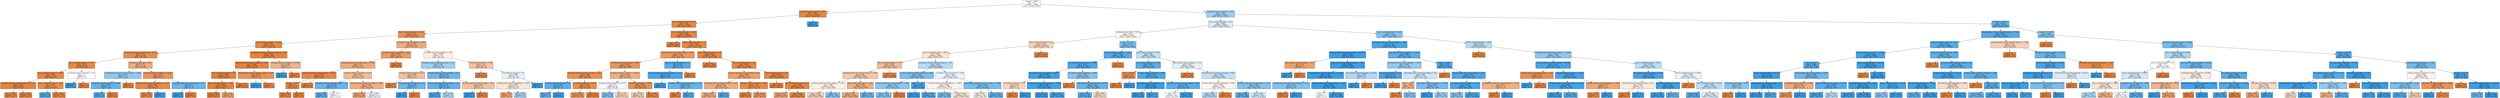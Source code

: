 digraph Tree {
node [shape=box, style="filled", color="black"] ;
0 [label="weight <= 0.998\ngini = 0.5\nsamples = 74806\nvalue = [37403, 37403]", fillcolor="#e5813900"] ;
1 [label="resource_clicks_by_interval <= 74.0\ngini = 0.091\nsamples = 19544\nvalue = [18612, 932]", fillcolor="#e58139f2"] ;
0 -> 1 [labeldistance=2.5, labelangle=45, headlabel="True"] ;
2 [label="due_vs_submission_date <= 0.0\ngini = 0.09\nsamples = 19536\nvalue = [18612, 924]", fillcolor="#e58139f2"] ;
1 -> 2 ;
3 [label="due_vs_submission_date <= -0.003\ngini = 0.187\nsamples = 1483\nvalue = [1328, 155]", fillcolor="#e58139e1"] ;
2 -> 3 ;
4 [label="due_vs_submission_date <= -2.999\ngini = 0.087\nsamples = 1057\nvalue = [1009, 48]", fillcolor="#e58139f3"] ;
3 -> 4 ;
5 [label="forumng_clicks_by_interval_change <= 2.979\ngini = 0.152\nsamples = 482\nvalue = [442, 40]", fillcolor="#e58139e8"] ;
4 -> 5 ;
6 [label="due_vs_submission_date <= -3.011\ngini = 0.108\nsamples = 418\nvalue = [394, 24]", fillcolor="#e58139ef"] ;
5 -> 6 ;
7 [label="due_vs_submission_date <= -5.015\ngini = 0.097\nsamples = 412\nvalue = [391, 21]", fillcolor="#e58139f1"] ;
6 -> 7 ;
8 [label="oucontent_clicks_by_interval_change <= 12.287\ngini = 0.059\nsamples = 261\nvalue = [253, 8]", fillcolor="#e58139f7"] ;
7 -> 8 ;
9 [label="gini = 0.098\nsamples = 136\nvalue = [129, 7]", fillcolor="#e58139f1"] ;
8 -> 9 ;
10 [label="gini = 0.016\nsamples = 125\nvalue = [124, 1]", fillcolor="#e58139fd"] ;
8 -> 10 ;
11 [label="due_vs_submission_date <= -4.99\ngini = 0.157\nsamples = 151\nvalue = [138, 13]", fillcolor="#e58139e7"] ;
7 -> 11 ;
12 [label="gini = 0.18\nsamples = 10\nvalue = [1, 9]", fillcolor="#399de5e3"] ;
11 -> 12 ;
13 [label="gini = 0.055\nsamples = 141\nvalue = [137, 4]", fillcolor="#e58139f8"] ;
11 -> 13 ;
14 [label="oucontent_clicks_by_interval <= 13.0\ngini = 0.5\nsamples = 6\nvalue = [3, 3]", fillcolor="#e5813900"] ;
6 -> 14 ;
15 [label="gini = 0.0\nsamples = 3\nvalue = [0, 3]", fillcolor="#399de5ff"] ;
14 -> 15 ;
16 [label="gini = 0.0\nsamples = 3\nvalue = [3, 0]", fillcolor="#e58139ff"] ;
14 -> 16 ;
17 [label="url_clicks_by_interval <= 0.087\ngini = 0.375\nsamples = 64\nvalue = [48, 16]", fillcolor="#e58139aa"] ;
5 -> 17 ;
18 [label="oucollaborate_clicks_by_interval_change <= 0.088\ngini = 0.426\nsamples = 13\nvalue = [4, 9]", fillcolor="#399de58e"] ;
17 -> 18 ;
19 [label="oucontent_clicks_by_interval <= 58.184\ngini = 0.298\nsamples = 11\nvalue = [2, 9]", fillcolor="#399de5c6"] ;
18 -> 19 ;
20 [label="gini = 0.18\nsamples = 10\nvalue = [1, 9]", fillcolor="#399de5e3"] ;
19 -> 20 ;
21 [label="gini = 0.0\nsamples = 1\nvalue = [1, 0]", fillcolor="#e58139ff"] ;
19 -> 21 ;
22 [label="gini = 0.0\nsamples = 2\nvalue = [2, 0]", fillcolor="#e58139ff"] ;
18 -> 22 ;
23 [label="oucontent_clicks_by_interval <= 52.963\ngini = 0.237\nsamples = 51\nvalue = [44, 7]", fillcolor="#e58139d6"] ;
17 -> 23 ;
24 [label="subpage_clicks_by_interval_change <= 13.225\ngini = 0.122\nsamples = 46\nvalue = [43, 3]", fillcolor="#e58139ed"] ;
23 -> 24 ;
25 [label="gini = 0.085\nsamples = 45\nvalue = [43, 2]", fillcolor="#e58139f3"] ;
24 -> 25 ;
26 [label="gini = 0.0\nsamples = 1\nvalue = [0, 1]", fillcolor="#399de5ff"] ;
24 -> 26 ;
27 [label="homepage_clicks_by_interval_change <= 73.5\ngini = 0.32\nsamples = 5\nvalue = [1, 4]", fillcolor="#399de5bf"] ;
23 -> 27 ;
28 [label="gini = 0.0\nsamples = 4\nvalue = [0, 4]", fillcolor="#399de5ff"] ;
27 -> 28 ;
29 [label="gini = 0.0\nsamples = 1\nvalue = [1, 0]", fillcolor="#e58139ff"] ;
27 -> 29 ;
30 [label="oucollaborate_clicks_by_interval_change <= 2.981\ngini = 0.027\nsamples = 575\nvalue = [567, 8]", fillcolor="#e58139fb"] ;
4 -> 30 ;
31 [label="glossary_clicks_by_interval_change <= 1.998\ngini = 0.021\nsamples = 568\nvalue = [562, 6]", fillcolor="#e58139fc"] ;
30 -> 31 ;
32 [label="due_vs_submission_date <= -1.0\ngini = 0.018\nsamples = 560\nvalue = [555, 5]", fillcolor="#e58139fd"] ;
31 -> 32 ;
33 [label="due_vs_submission_date <= -1.006\ngini = 0.041\nsamples = 239\nvalue = [234, 5]", fillcolor="#e58139fa"] ;
32 -> 33 ;
34 [label="gini = 0.009\nsamples = 219\nvalue = [218, 1]", fillcolor="#e58139fe"] ;
33 -> 34 ;
35 [label="gini = 0.32\nsamples = 20\nvalue = [16, 4]", fillcolor="#e58139bf"] ;
33 -> 35 ;
36 [label="gini = 0.0\nsamples = 321\nvalue = [321, 0]", fillcolor="#e58139ff"] ;
32 -> 36 ;
37 [label="oucollaborate_clicks_by_interval_change <= 0.53\ngini = 0.219\nsamples = 8\nvalue = [7, 1]", fillcolor="#e58139db"] ;
31 -> 37 ;
38 [label="gini = 0.0\nsamples = 1\nvalue = [0, 1]", fillcolor="#399de5ff"] ;
37 -> 38 ;
39 [label="gini = 0.0\nsamples = 7\nvalue = [7, 0]", fillcolor="#e58139ff"] ;
37 -> 39 ;
40 [label="homepage_clicks_by_interval <= 48.969\ngini = 0.408\nsamples = 7\nvalue = [5, 2]", fillcolor="#e5813999"] ;
30 -> 40 ;
41 [label="gini = 0.0\nsamples = 2\nvalue = [0, 2]", fillcolor="#399de5ff"] ;
40 -> 41 ;
42 [label="gini = 0.0\nsamples = 5\nvalue = [5, 0]", fillcolor="#e58139ff"] ;
40 -> 42 ;
43 [label="url_clicks_by_interval_change <= 0.998\ngini = 0.376\nsamples = 426\nvalue = [319, 107]", fillcolor="#e58139a9"] ;
3 -> 43 ;
44 [label="url_clicks_by_interval_change <= 0.004\ngini = 0.283\nsamples = 311\nvalue = [258, 53]", fillcolor="#e58139cb"] ;
43 -> 44 ;
45 [label="homepage_clicks_by_interval_change <= 0.983\ngini = 0.37\nsamples = 216\nvalue = [163, 53]", fillcolor="#e58139ac"] ;
44 -> 45 ;
46 [label="oucontent_clicks_by_interval_change <= 0.019\ngini = 0.073\nsamples = 53\nvalue = [51, 2]", fillcolor="#e58139f5"] ;
45 -> 46 ;
47 [label="weight <= 0.101\ngini = 0.1\nsamples = 38\nvalue = [36, 2]", fillcolor="#e58139f1"] ;
46 -> 47 ;
48 [label="gini = 0.108\nsamples = 35\nvalue = [33, 2]", fillcolor="#e58139f0"] ;
47 -> 48 ;
49 [label="gini = 0.0\nsamples = 3\nvalue = [3, 0]", fillcolor="#e58139ff"] ;
47 -> 49 ;
50 [label="gini = 0.0\nsamples = 15\nvalue = [15, 0]", fillcolor="#e58139ff"] ;
46 -> 50 ;
51 [label="resource_clicks_by_interval <= 1.135\ngini = 0.43\nsamples = 163\nvalue = [112, 51]", fillcolor="#e581398b"] ;
45 -> 51 ;
52 [label="homepage_clicks_by_interval_change <= 7.5\ngini = 0.305\nsamples = 16\nvalue = [3, 13]", fillcolor="#399de5c4"] ;
51 -> 52 ;
53 [label="gini = 0.245\nsamples = 14\nvalue = [2, 12]", fillcolor="#399de5d4"] ;
52 -> 53 ;
54 [label="gini = 0.5\nsamples = 2\nvalue = [1, 1]", fillcolor="#e5813900"] ;
52 -> 54 ;
55 [label="resource_clicks_by_interval_change <= 8.955\ngini = 0.383\nsamples = 147\nvalue = [109, 38]", fillcolor="#e58139a6"] ;
51 -> 55 ;
56 [label="gini = 0.337\nsamples = 126\nvalue = [99, 27]", fillcolor="#e58139b9"] ;
55 -> 56 ;
57 [label="gini = 0.499\nsamples = 21\nvalue = [10, 11]", fillcolor="#399de517"] ;
55 -> 57 ;
58 [label="gini = 0.0\nsamples = 95\nvalue = [95, 0]", fillcolor="#e58139ff"] ;
44 -> 58 ;
59 [label="url_clicks_by_interval_change <= 1.02\ngini = 0.498\nsamples = 115\nvalue = [61, 54]", fillcolor="#e581391d"] ;
43 -> 59 ;
60 [label="homepage_clicks_by_interval_change <= 10.5\ngini = 0.444\nsamples = 45\nvalue = [15, 30]", fillcolor="#399de57f"] ;
59 -> 60 ;
61 [label="subpage_clicks_by_interval <= 4.5\ngini = 0.444\nsamples = 12\nvalue = [8, 4]", fillcolor="#e581397f"] ;
60 -> 61 ;
62 [label="gini = 0.0\nsamples = 7\nvalue = [7, 0]", fillcolor="#e58139ff"] ;
61 -> 62 ;
63 [label="homepage_clicks_by_interval <= 9.5\ngini = 0.32\nsamples = 5\nvalue = [1, 4]", fillcolor="#399de5bf"] ;
61 -> 63 ;
64 [label="gini = 0.0\nsamples = 4\nvalue = [0, 4]", fillcolor="#399de5ff"] ;
63 -> 64 ;
65 [label="gini = 0.0\nsamples = 1\nvalue = [1, 0]", fillcolor="#e58139ff"] ;
63 -> 65 ;
66 [label="subpage_clicks_by_interval_change <= 25.5\ngini = 0.334\nsamples = 33\nvalue = [7, 26]", fillcolor="#399de5ba"] ;
60 -> 66 ;
67 [label="resource_clicks_by_interval_change <= 10.5\ngini = 0.278\nsamples = 30\nvalue = [5, 25]", fillcolor="#399de5cc"] ;
66 -> 67 ;
68 [label="gini = 0.165\nsamples = 22\nvalue = [2, 20]", fillcolor="#399de5e6"] ;
67 -> 68 ;
69 [label="gini = 0.469\nsamples = 8\nvalue = [3, 5]", fillcolor="#399de566"] ;
67 -> 69 ;
70 [label="forumng_clicks_by_interval_change <= 56.0\ngini = 0.444\nsamples = 3\nvalue = [2, 1]", fillcolor="#e581397f"] ;
66 -> 70 ;
71 [label="gini = 0.0\nsamples = 1\nvalue = [0, 1]", fillcolor="#399de5ff"] ;
70 -> 71 ;
72 [label="gini = 0.0\nsamples = 2\nvalue = [2, 0]", fillcolor="#e58139ff"] ;
70 -> 72 ;
73 [label="url_clicks_by_interval <= 1.986\ngini = 0.451\nsamples = 70\nvalue = [46, 24]", fillcolor="#e581397a"] ;
59 -> 73 ;
74 [label="gini = 0.0\nsamples = 25\nvalue = [25, 0]", fillcolor="#e58139ff"] ;
73 -> 74 ;
75 [label="url_clicks_by_interval <= 4.5\ngini = 0.498\nsamples = 45\nvalue = [21, 24]", fillcolor="#399de520"] ;
73 -> 75 ;
76 [label="forumng_clicks_by_interval_change <= 4.875\ngini = 0.494\nsamples = 38\nvalue = [21, 17]", fillcolor="#e5813931"] ;
75 -> 76 ;
77 [label="gini = 0.346\nsamples = 18\nvalue = [14, 4]", fillcolor="#e58139b6"] ;
76 -> 77 ;
78 [label="gini = 0.455\nsamples = 20\nvalue = [7, 13]", fillcolor="#399de576"] ;
76 -> 78 ;
79 [label="gini = 0.0\nsamples = 7\nvalue = [0, 7]", fillcolor="#399de5ff"] ;
75 -> 79 ;
80 [label="due_vs_submission_date <= 0.999\ngini = 0.082\nsamples = 18053\nvalue = [17284, 769]", fillcolor="#e58139f4"] ;
2 -> 80 ;
81 [label="gini = 0.0\nsamples = 1820\nvalue = [1820, 0]", fillcolor="#e58139ff"] ;
80 -> 81 ;
82 [label="due_vs_submission_date <= 1.0\ngini = 0.09\nsamples = 16233\nvalue = [15464, 769]", fillcolor="#e58139f2"] ;
80 -> 82 ;
83 [label="oucontent_clicks_by_interval_change <= 84.0\ngini = 0.262\nsamples = 1153\nvalue = [974, 179]", fillcolor="#e58139d0"] ;
82 -> 83 ;
84 [label="url_clicks_by_interval_change <= 0.998\ngini = 0.241\nsamples = 1129\nvalue = [971, 158]", fillcolor="#e58139d6"] ;
83 -> 84 ;
85 [label="homepage_clicks_by_interval_change <= 0.031\ngini = 0.188\nsamples = 886\nvalue = [793, 93]", fillcolor="#e58139e1"] ;
84 -> 85 ;
86 [label="resource_clicks_by_interval <= 1.5\ngini = 0.245\nsamples = 7\nvalue = [1, 6]", fillcolor="#399de5d4"] ;
85 -> 86 ;
87 [label="gini = 0.278\nsamples = 6\nvalue = [1, 5]", fillcolor="#399de5cc"] ;
86 -> 87 ;
88 [label="gini = 0.0\nsamples = 1\nvalue = [0, 1]", fillcolor="#399de5ff"] ;
86 -> 88 ;
89 [label="url_clicks_by_interval <= 0.004\ngini = 0.178\nsamples = 879\nvalue = [792, 87]", fillcolor="#e58139e3"] ;
85 -> 89 ;
90 [label="gini = 0.229\nsamples = 658\nvalue = [571, 87]", fillcolor="#e58139d8"] ;
89 -> 90 ;
91 [label="gini = 0.0\nsamples = 221\nvalue = [221, 0]", fillcolor="#e58139ff"] ;
89 -> 91 ;
92 [label="oucontent_clicks_by_interval <= 43.282\ngini = 0.392\nsamples = 243\nvalue = [178, 65]", fillcolor="#e58139a2"] ;
84 -> 92 ;
93 [label="forumng_clicks_by_interval <= 0.141\ngini = 0.5\nsamples = 95\nvalue = [46, 49]", fillcolor="#399de510"] ;
92 -> 93 ;
94 [label="gini = 0.389\nsamples = 34\nvalue = [9, 25]", fillcolor="#399de5a3"] ;
93 -> 94 ;
95 [label="gini = 0.477\nsamples = 61\nvalue = [37, 24]", fillcolor="#e581395a"] ;
93 -> 95 ;
96 [label="url_clicks_by_interval <= 1.047\ngini = 0.193\nsamples = 148\nvalue = [132, 16]", fillcolor="#e58139e0"] ;
92 -> 96 ;
97 [label="gini = 0.469\nsamples = 32\nvalue = [20, 12]", fillcolor="#e5813966"] ;
96 -> 97 ;
98 [label="gini = 0.067\nsamples = 116\nvalue = [112, 4]", fillcolor="#e58139f6"] ;
96 -> 98 ;
99 [label="glossary_clicks_by_interval <= 7.5\ngini = 0.219\nsamples = 24\nvalue = [3, 21]", fillcolor="#399de5db"] ;
83 -> 99 ;
100 [label="oucontent_clicks_by_interval_change <= 110.0\ngini = 0.159\nsamples = 23\nvalue = [2, 21]", fillcolor="#399de5e7"] ;
99 -> 100 ;
101 [label="gini = 0.0\nsamples = 12\nvalue = [0, 12]", fillcolor="#399de5ff"] ;
100 -> 101 ;
102 [label="oucontent_clicks_by_interval_change <= 113.0\ngini = 0.298\nsamples = 11\nvalue = [2, 9]", fillcolor="#399de5c6"] ;
100 -> 102 ;
103 [label="gini = 0.0\nsamples = 1\nvalue = [1, 0]", fillcolor="#e58139ff"] ;
102 -> 103 ;
104 [label="gini = 0.18\nsamples = 10\nvalue = [1, 9]", fillcolor="#399de5e3"] ;
102 -> 104 ;
105 [label="gini = 0.0\nsamples = 1\nvalue = [1, 0]", fillcolor="#e58139ff"] ;
99 -> 105 ;
106 [label="due_vs_submission_date <= 2.0\ngini = 0.075\nsamples = 15080\nvalue = [14490, 590]", fillcolor="#e58139f5"] ;
82 -> 106 ;
107 [label="gini = 0.0\nsamples = 2819\nvalue = [2819, 0]", fillcolor="#e58139ff"] ;
106 -> 107 ;
108 [label="due_vs_submission_date <= 2.0\ngini = 0.092\nsamples = 12261\nvalue = [11671, 590]", fillcolor="#e58139f2"] ;
106 -> 108 ;
109 [label="glossary_clicks_by_interval_change <= 0.0\ngini = 0.325\nsamples = 672\nvalue = [535, 137]", fillcolor="#e58139be"] ;
108 -> 109 ;
110 [label="homepage_clicks_by_interval_change <= 64.0\ngini = 0.381\nsamples = 481\nvalue = [358, 123]", fillcolor="#e58139a7"] ;
109 -> 110 ;
111 [label="gini = 0.367\nsamples = 471\nvalue = [357, 114]", fillcolor="#e58139ae"] ;
110 -> 111 ;
112 [label="gini = 0.18\nsamples = 10\nvalue = [1, 9]", fillcolor="#399de5e3"] ;
110 -> 112 ;
113 [label="glossary_clicks_by_interval <= 0.987\ngini = 0.136\nsamples = 191\nvalue = [177, 14]", fillcolor="#e58139eb"] ;
109 -> 113 ;
114 [label="gini = 0.0\nsamples = 96\nvalue = [96, 0]", fillcolor="#e58139ff"] ;
113 -> 114 ;
115 [label="gini = 0.251\nsamples = 95\nvalue = [81, 14]", fillcolor="#e58139d3"] ;
113 -> 115 ;
116 [label="due_vs_submission_date <= 3.0\ngini = 0.075\nsamples = 11589\nvalue = [11136, 453]", fillcolor="#e58139f5"] ;
108 -> 116 ;
117 [label="gini = 0.0\nsamples = 2244\nvalue = [2244, 0]", fillcolor="#e58139ff"] ;
116 -> 117 ;
118 [label="due_vs_submission_date <= 3.0\ngini = 0.092\nsamples = 9345\nvalue = [8892, 453]", fillcolor="#e58139f2"] ;
116 -> 118 ;
119 [label="gini = 0.331\nsamples = 339\nvalue = [268, 71]", fillcolor="#e58139bb"] ;
118 -> 119 ;
120 [label="gini = 0.081\nsamples = 9006\nvalue = [8624, 382]", fillcolor="#e58139f4"] ;
118 -> 120 ;
121 [label="gini = 0.0\nsamples = 8\nvalue = [0, 8]", fillcolor="#399de5ff"] ;
1 -> 121 ;
122 [label="forumng_clicks_by_interval <= 3.993\ngini = 0.449\nsamples = 55262\nvalue = [18791, 36471]", fillcolor="#399de57c"] ;
0 -> 122 [labeldistance=2.5, labelangle=-45, headlabel="False"] ;
123 [label="due_vs_submission_date <= 1.0\ngini = 0.494\nsamples = 34487\nvalue = [15383, 19104]", fillcolor="#399de532"] ;
122 -> 123 ;
124 [label="assessment_type_CMA <= 0.997\ngini = 0.499\nsamples = 24343\nvalue = [12580, 11763]", fillcolor="#e5813911"] ;
123 -> 124 ;
125 [label="due_vs_submission_date <= 0.0\ngini = 0.476\nsamples = 18186\nvalue = [11068, 7118]", fillcolor="#e581395b"] ;
124 -> 125 ;
126 [label="due_vs_submission_date <= -0.001\ngini = 0.492\nsamples = 16227\nvalue = [9109, 7118]", fillcolor="#e5813938"] ;
125 -> 126 ;
127 [label="due_vs_submission_date <= -1.0\ngini = 0.433\nsamples = 9537\nvalue = [6513, 3024]", fillcolor="#e5813989"] ;
126 -> 127 ;
128 [label="homepage_clicks_by_interval_change <= -6.998\ngini = 0.461\nsamples = 8391\nvalue = [5367, 3024]", fillcolor="#e581396f"] ;
127 -> 128 ;
129 [label="resource_clicks_by_interval_change <= -0.001\ngini = 0.498\nsamples = 3972\nvalue = [2108, 1864]", fillcolor="#e581391e"] ;
128 -> 129 ;
130 [label="gini = 0.474\nsamples = 2988\nvalue = [1836, 1152]", fillcolor="#e581395f"] ;
129 -> 130 ;
131 [label="gini = 0.4\nsamples = 984\nvalue = [272, 712]", fillcolor="#399de59e"] ;
129 -> 131 ;
132 [label="due_vs_submission_date <= -1.002\ngini = 0.387\nsamples = 4419\nvalue = [3259, 1160]", fillcolor="#e58139a4"] ;
128 -> 132 ;
133 [label="gini = 0.372\nsamples = 4296\nvalue = [3236, 1060]", fillcolor="#e58139ab"] ;
132 -> 133 ;
134 [label="gini = 0.304\nsamples = 123\nvalue = [23, 100]", fillcolor="#399de5c4"] ;
132 -> 134 ;
135 [label="gini = 0.0\nsamples = 1146\nvalue = [1146, 0]", fillcolor="#e58139ff"] ;
127 -> 135 ;
136 [label="homepage_clicks_by_interval_change <= -16.0\ngini = 0.475\nsamples = 6690\nvalue = [2596, 4094]", fillcolor="#399de55d"] ;
126 -> 136 ;
137 [label="resource_clicks_by_interval_change <= -0.002\ngini = 0.374\nsamples = 2471\nvalue = [616, 1855]", fillcolor="#399de5aa"] ;
136 -> 137 ;
138 [label="resource_clicks_by_interval_change <= -0.989\ngini = 0.416\nsamples = 2000\nvalue = [589, 1411]", fillcolor="#399de595"] ;
137 -> 138 ;
139 [label="gini = 0.395\nsamples = 1934\nvalue = [523, 1411]", fillcolor="#399de5a0"] ;
138 -> 139 ;
140 [label="gini = 0.0\nsamples = 66\nvalue = [66, 0]", fillcolor="#e58139ff"] ;
138 -> 140 ;
141 [label="date <= 117.59\ngini = 0.108\nsamples = 471\nvalue = [27, 444]", fillcolor="#399de5ef"] ;
137 -> 141 ;
142 [label="gini = 0.01\nsamples = 199\nvalue = [1, 198]", fillcolor="#399de5fe"] ;
141 -> 142 ;
143 [label="gini = 0.173\nsamples = 272\nvalue = [26, 246]", fillcolor="#399de5e4"] ;
141 -> 143 ;
144 [label="oucontent_clicks_by_interval <= 0.995\ngini = 0.498\nsamples = 4219\nvalue = [1980, 2239]", fillcolor="#399de51d"] ;
136 -> 144 ;
145 [label="oucontent_clicks_by_interval_change <= -4.988\ngini = 0.499\nsamples = 3399\nvalue = [1782, 1617]", fillcolor="#e5813918"] ;
144 -> 145 ;
146 [label="gini = 0.352\nsamples = 369\nvalue = [84, 285]", fillcolor="#399de5b4"] ;
145 -> 146 ;
147 [label="gini = 0.493\nsamples = 3030\nvalue = [1698, 1332]", fillcolor="#e5813937"] ;
145 -> 147 ;
148 [label="oucollaborate_clicks_by_interval_change <= -0.009\ngini = 0.366\nsamples = 820\nvalue = [198, 622]", fillcolor="#399de5ae"] ;
144 -> 148 ;
149 [label="gini = 0.498\nsamples = 170\nvalue = [91, 79]", fillcolor="#e5813922"] ;
148 -> 149 ;
150 [label="gini = 0.275\nsamples = 650\nvalue = [107, 543]", fillcolor="#399de5cd"] ;
148 -> 150 ;
151 [label="gini = 0.0\nsamples = 1959\nvalue = [1959, 0]", fillcolor="#e58139ff"] ;
125 -> 151 ;
152 [label="date <= 131.988\ngini = 0.371\nsamples = 6157\nvalue = [1512, 4645]", fillcolor="#399de5ac"] ;
124 -> 152 ;
153 [label="forumng_clicks_by_interval <= 3.007\ngini = 0.188\nsamples = 3217\nvalue = [338, 2879]", fillcolor="#399de5e1"] ;
152 -> 153 ;
154 [label="url_clicks_by_interval_change <= 0.005\ngini = 0.163\nsamples = 3161\nvalue = [282, 2879]", fillcolor="#399de5e6"] ;
153 -> 154 ;
155 [label="url_clicks_by_interval_change <= -20.047\ngini = 0.072\nsamples = 2476\nvalue = [92, 2384]", fillcolor="#399de5f5"] ;
154 -> 155 ;
156 [label="url_clicks_by_interval <= 2.0\ngini = 0.48\nsamples = 5\nvalue = [3, 2]", fillcolor="#e5813955"] ;
155 -> 156 ;
157 [label="gini = 0.0\nsamples = 3\nvalue = [3, 0]", fillcolor="#e58139ff"] ;
156 -> 157 ;
158 [label="gini = 0.0\nsamples = 2\nvalue = [0, 2]", fillcolor="#399de5ff"] ;
156 -> 158 ;
159 [label="forumng_clicks_by_interval_change <= -7.873\ngini = 0.069\nsamples = 2471\nvalue = [89, 2382]", fillcolor="#399de5f5"] ;
155 -> 159 ;
160 [label="gini = 0.012\nsamples = 836\nvalue = [5, 831]", fillcolor="#399de5fd"] ;
159 -> 160 ;
161 [label="gini = 0.097\nsamples = 1635\nvalue = [84, 1551]", fillcolor="#399de5f1"] ;
159 -> 161 ;
162 [label="url_clicks_by_interval_change <= 0.998\ngini = 0.401\nsamples = 685\nvalue = [190, 495]", fillcolor="#399de59d"] ;
154 -> 162 ;
163 [label="gini = 0.0\nsamples = 77\nvalue = [77, 0]", fillcolor="#e58139ff"] ;
162 -> 163 ;
164 [label="quiz_clicks_by_interval_change <= 25.159\ngini = 0.303\nsamples = 608\nvalue = [113, 495]", fillcolor="#399de5c5"] ;
162 -> 164 ;
165 [label="gini = 0.223\nsamples = 532\nvalue = [68, 464]", fillcolor="#399de5da"] ;
164 -> 165 ;
166 [label="gini = 0.483\nsamples = 76\nvalue = [45, 31]", fillcolor="#e581394f"] ;
164 -> 166 ;
167 [label="gini = 0.0\nsamples = 56\nvalue = [56, 0]", fillcolor="#e58139ff"] ;
153 -> 167 ;
168 [label="quiz_clicks_by_interval <= 12.0\ngini = 0.48\nsamples = 2940\nvalue = [1174, 1766]", fillcolor="#399de555"] ;
152 -> 168 ;
169 [label="quiz_clicks_by_interval <= 11.98\ngini = 0.243\nsamples = 552\nvalue = [78, 474]", fillcolor="#399de5d5"] ;
168 -> 169 ;
170 [label="date <= 162.472\ngini = 0.18\nsamples = 40\nvalue = [36, 4]", fillcolor="#e58139e3"] ;
169 -> 170 ;
171 [label="gini = 0.0\nsamples = 36\nvalue = [36, 0]", fillcolor="#e58139ff"] ;
170 -> 171 ;
172 [label="gini = 0.0\nsamples = 4\nvalue = [0, 4]", fillcolor="#399de5ff"] ;
170 -> 172 ;
173 [label="resource_clicks_by_interval <= 0.048\ngini = 0.151\nsamples = 512\nvalue = [42, 470]", fillcolor="#399de5e8"] ;
169 -> 173 ;
174 [label="url_clicks_by_interval_change <= 2.5\ngini = 0.025\nsamples = 239\nvalue = [3, 236]", fillcolor="#399de5fc"] ;
173 -> 174 ;
175 [label="gini = 0.018\nsamples = 222\nvalue = [2, 220]", fillcolor="#399de5fd"] ;
174 -> 175 ;
176 [label="gini = 0.111\nsamples = 17\nvalue = [1, 16]", fillcolor="#399de5ef"] ;
174 -> 176 ;
177 [label="subpage_clicks_by_interval_change <= 1.958\ngini = 0.245\nsamples = 273\nvalue = [39, 234]", fillcolor="#399de5d4"] ;
173 -> 177 ;
178 [label="gini = 0.5\nsamples = 69\nvalue = [34, 35]", fillcolor="#399de507"] ;
177 -> 178 ;
179 [label="gini = 0.048\nsamples = 204\nvalue = [5, 199]", fillcolor="#399de5f9"] ;
177 -> 179 ;
180 [label="quiz_clicks_by_interval_change <= 13.0\ngini = 0.497\nsamples = 2388\nvalue = [1096, 1292]", fillcolor="#399de527"] ;
168 -> 180 ;
181 [label="gini = 0.0\nsamples = 204\nvalue = [204, 0]", fillcolor="#e58139ff"] ;
180 -> 181 ;
182 [label="resource_clicks_by_interval_change <= 0.997\ngini = 0.483\nsamples = 2184\nvalue = [892, 1292]", fillcolor="#399de54f"] ;
180 -> 182 ;
183 [label="resource_clicks_by_interval_change <= 0.002\ngini = 0.499\nsamples = 1200\nvalue = [625, 575]", fillcolor="#e5813914"] ;
182 -> 183 ;
184 [label="gini = 0.471\nsamples = 927\nvalue = [352, 575]", fillcolor="#399de563"] ;
183 -> 184 ;
185 [label="gini = 0.0\nsamples = 273\nvalue = [273, 0]", fillcolor="#e58139ff"] ;
183 -> 185 ;
186 [label="forumng_clicks_by_interval_change <= 0.032\ngini = 0.395\nsamples = 984\nvalue = [267, 717]", fillcolor="#399de5a0"] ;
182 -> 186 ;
187 [label="gini = 0.269\nsamples = 582\nvalue = [93, 489]", fillcolor="#399de5cf"] ;
186 -> 187 ;
188 [label="gini = 0.491\nsamples = 402\nvalue = [174, 228]", fillcolor="#399de53c"] ;
186 -> 188 ;
189 [label="due_vs_submission_date <= 1.001\ngini = 0.4\nsamples = 10144\nvalue = [2803, 7341]", fillcolor="#399de59e"] ;
123 -> 189 ;
190 [label="homepage_clicks_by_interval_change <= -9.925\ngini = 0.132\nsamples = 3572\nvalue = [254, 3318]", fillcolor="#399de5eb"] ;
189 -> 190 ;
191 [label="forumng_clicks_by_interval_change <= -1629.774\ngini = 0.028\nsamples = 1998\nvalue = [28, 1970]", fillcolor="#399de5fb"] ;
190 -> 191 ;
192 [label="quiz_clicks_by_interval_change <= -23.5\ngini = 0.32\nsamples = 5\nvalue = [4, 1]", fillcolor="#e58139bf"] ;
191 -> 192 ;
193 [label="gini = 0.0\nsamples = 1\nvalue = [0, 1]", fillcolor="#399de5ff"] ;
192 -> 193 ;
194 [label="gini = 0.0\nsamples = 4\nvalue = [4, 0]", fillcolor="#e58139ff"] ;
192 -> 194 ;
195 [label="oucontent_clicks_by_interval_change <= 164.0\ngini = 0.024\nsamples = 1993\nvalue = [24, 1969]", fillcolor="#399de5fc"] ;
191 -> 195 ;
196 [label="forumng_clicks_by_interval_change <= -1117.937\ngini = 0.021\nsamples = 1985\nvalue = [21, 1964]", fillcolor="#399de5fc"] ;
195 -> 196 ;
197 [label="ouelluminate_clicks_by_interval_change <= -0.119\ngini = 0.391\nsamples = 15\nvalue = [4, 11]", fillcolor="#399de5a2"] ;
196 -> 197 ;
198 [label="gini = 0.0\nsamples = 4\nvalue = [4, 0]", fillcolor="#e58139ff"] ;
197 -> 198 ;
199 [label="gini = 0.0\nsamples = 11\nvalue = [0, 11]", fillcolor="#399de5ff"] ;
197 -> 199 ;
200 [label="oucontent_clicks_by_interval_change <= -232.5\ngini = 0.017\nsamples = 1970\nvalue = [17, 1953]", fillcolor="#399de5fd"] ;
196 -> 200 ;
201 [label="gini = 0.5\nsamples = 2\nvalue = [1, 1]", fillcolor="#e5813900"] ;
200 -> 201 ;
202 [label="gini = 0.016\nsamples = 1968\nvalue = [16, 1952]", fillcolor="#399de5fd"] ;
200 -> 202 ;
203 [label="quiz_clicks_by_interval_change <= 23.535\ngini = 0.469\nsamples = 8\nvalue = [3, 5]", fillcolor="#399de566"] ;
195 -> 203 ;
204 [label="gini = 0.0\nsamples = 5\nvalue = [0, 5]", fillcolor="#399de5ff"] ;
203 -> 204 ;
205 [label="gini = 0.0\nsamples = 3\nvalue = [3, 0]", fillcolor="#e58139ff"] ;
203 -> 205 ;
206 [label="quiz_clicks_by_interval_change <= -14.031\ngini = 0.246\nsamples = 1574\nvalue = [226, 1348]", fillcolor="#399de5d4"] ;
190 -> 206 ;
207 [label="forumng_clicks_by_interval_change <= -0.976\ngini = 0.429\nsamples = 350\nvalue = [109, 241]", fillcolor="#399de58c"] ;
206 -> 207 ;
208 [label="url_clicks_by_interval <= 1.85\ngini = 0.132\nsamples = 113\nvalue = [8, 105]", fillcolor="#399de5ec"] ;
207 -> 208 ;
209 [label="gini = 0.0\nsamples = 105\nvalue = [0, 105]", fillcolor="#399de5ff"] ;
208 -> 209 ;
210 [label="gini = 0.0\nsamples = 8\nvalue = [8, 0]", fillcolor="#e58139ff"] ;
208 -> 210 ;
211 [label="homepage_clicks_by_interval_change <= -6.0\ngini = 0.489\nsamples = 237\nvalue = [101, 136]", fillcolor="#399de542"] ;
207 -> 211 ;
212 [label="date <= 120.5\ngini = 0.409\nsamples = 94\nvalue = [67, 27]", fillcolor="#e5813998"] ;
211 -> 212 ;
213 [label="gini = 0.094\nsamples = 61\nvalue = [58, 3]", fillcolor="#e58139f2"] ;
212 -> 213 ;
214 [label="gini = 0.397\nsamples = 33\nvalue = [9, 24]", fillcolor="#399de59f"] ;
212 -> 214 ;
215 [label="quiz_clicks_by_interval_change <= -26.664\ngini = 0.362\nsamples = 143\nvalue = [34, 109]", fillcolor="#399de5af"] ;
211 -> 215 ;
216 [label="gini = 0.0\nsamples = 39\nvalue = [0, 39]", fillcolor="#399de5ff"] ;
215 -> 216 ;
217 [label="gini = 0.44\nsamples = 104\nvalue = [34, 70]", fillcolor="#399de583"] ;
215 -> 217 ;
218 [label="weight <= 4.957\ngini = 0.173\nsamples = 1224\nvalue = [117, 1107]", fillcolor="#399de5e4"] ;
206 -> 218 ;
219 [label="gini = 0.0\nsamples = 7\nvalue = [7, 0]", fillcolor="#e58139ff"] ;
218 -> 219 ;
220 [label="glossary_clicks_by_interval_change <= 5.473\ngini = 0.164\nsamples = 1217\nvalue = [110, 1107]", fillcolor="#399de5e6"] ;
218 -> 220 ;
221 [label="url_clicks_by_interval_change <= -1.012\ngini = 0.155\nsamples = 1206\nvalue = [102, 1104]", fillcolor="#399de5e7"] ;
220 -> 221 ;
222 [label="gini = 0.408\nsamples = 91\nvalue = [26, 65]", fillcolor="#399de599"] ;
221 -> 222 ;
223 [label="gini = 0.127\nsamples = 1115\nvalue = [76, 1039]", fillcolor="#399de5ec"] ;
221 -> 223 ;
224 [label="oucollaborate_clicks_by_interval_change <= -0.275\ngini = 0.397\nsamples = 11\nvalue = [8, 3]", fillcolor="#e581399f"] ;
220 -> 224 ;
225 [label="gini = 0.0\nsamples = 8\nvalue = [8, 0]", fillcolor="#e58139ff"] ;
224 -> 225 ;
226 [label="gini = 0.0\nsamples = 3\nvalue = [0, 3]", fillcolor="#399de5ff"] ;
224 -> 226 ;
227 [label="due_vs_submission_date <= 1.999\ngini = 0.475\nsamples = 6572\nvalue = [2549, 4023]", fillcolor="#399de55d"] ;
189 -> 227 ;
228 [label="gini = 0.0\nsamples = 872\nvalue = [872, 0]", fillcolor="#e58139ff"] ;
227 -> 228 ;
229 [label="homepage_clicks_by_interval_change <= -18.952\ngini = 0.415\nsamples = 5700\nvalue = [1677, 4023]", fillcolor="#399de595"] ;
227 -> 229 ;
230 [label="resource_clicks_by_interval_change <= -68.768\ngini = 0.122\nsamples = 1751\nvalue = [114, 1637]", fillcolor="#399de5ed"] ;
229 -> 230 ;
231 [label="subpage_clicks_by_interval_change <= -74.5\ngini = 0.18\nsamples = 20\nvalue = [18, 2]", fillcolor="#e58139e3"] ;
230 -> 231 ;
232 [label="gini = 0.0\nsamples = 2\nvalue = [0, 2]", fillcolor="#399de5ff"] ;
231 -> 232 ;
233 [label="gini = 0.0\nsamples = 18\nvalue = [18, 0]", fillcolor="#e58139ff"] ;
231 -> 233 ;
234 [label="subpage_clicks_by_interval <= 11.439\ngini = 0.105\nsamples = 1731\nvalue = [96, 1635]", fillcolor="#399de5f0"] ;
230 -> 234 ;
235 [label="homepage_clicks_by_interval_change <= -29.518\ngini = 0.092\nsamples = 1714\nvalue = [83, 1631]", fillcolor="#399de5f2"] ;
234 -> 235 ;
236 [label="gini = 0.023\nsamples = 1112\nvalue = [13, 1099]", fillcolor="#399de5fc"] ;
235 -> 236 ;
237 [label="gini = 0.206\nsamples = 602\nvalue = [70, 532]", fillcolor="#399de5dd"] ;
235 -> 237 ;
238 [label="subpage_clicks_by_interval_change <= -9.948\ngini = 0.36\nsamples = 17\nvalue = [13, 4]", fillcolor="#e58139b1"] ;
234 -> 238 ;
239 [label="gini = 0.133\nsamples = 14\nvalue = [13, 1]", fillcolor="#e58139eb"] ;
238 -> 239 ;
240 [label="gini = 0.0\nsamples = 3\nvalue = [0, 3]", fillcolor="#399de5ff"] ;
238 -> 240 ;
241 [label="due_vs_submission_date <= 2.001\ngini = 0.478\nsamples = 3949\nvalue = [1563, 2386]", fillcolor="#399de558"] ;
229 -> 241 ;
242 [label="quiz_clicks_by_interval_change <= -45.5\ngini = 0.102\nsamples = 722\nvalue = [39, 683]", fillcolor="#399de5f0"] ;
241 -> 242 ;
243 [label="forumng_clicks_by_interval_change <= -8.5\ngini = 0.497\nsamples = 24\nvalue = [13, 11]", fillcolor="#e5813927"] ;
242 -> 243 ;
244 [label="gini = 0.0\nsamples = 13\nvalue = [13, 0]", fillcolor="#e58139ff"] ;
243 -> 244 ;
245 [label="gini = 0.0\nsamples = 11\nvalue = [0, 11]", fillcolor="#399de5ff"] ;
243 -> 245 ;
246 [label="quiz_clicks_by_interval <= 38.5\ngini = 0.072\nsamples = 698\nvalue = [26, 672]", fillcolor="#399de5f5"] ;
242 -> 246 ;
247 [label="gini = 0.041\nsamples = 621\nvalue = [13, 608]", fillcolor="#399de5fa"] ;
246 -> 247 ;
248 [label="gini = 0.281\nsamples = 77\nvalue = [13, 64]", fillcolor="#399de5cb"] ;
246 -> 248 ;
249 [label="due_vs_submission_date <= 2.999\ngini = 0.498\nsamples = 3227\nvalue = [1524, 1703]", fillcolor="#399de51b"] ;
241 -> 249 ;
250 [label="gini = 0.0\nsamples = 407\nvalue = [407, 0]", fillcolor="#e58139ff"] ;
249 -> 250 ;
251 [label="due_vs_submission_date <= 3.002\ngini = 0.478\nsamples = 2820\nvalue = [1117, 1703]", fillcolor="#399de558"] ;
249 -> 251 ;
252 [label="gini = 0.224\nsamples = 451\nvalue = [58, 393]", fillcolor="#399de5d9"] ;
251 -> 252 ;
253 [label="gini = 0.494\nsamples = 2369\nvalue = [1059, 1310]", fillcolor="#399de531"] ;
251 -> 253 ;
254 [label="weight <= 10.003\ngini = 0.274\nsamples = 20775\nvalue = [3408, 17367]", fillcolor="#399de5cd"] ;
122 -> 254 ;
255 [label="sharedsubpage_clicks_by_interval_change <= 0.002\ngini = 0.221\nsamples = 15105\nvalue = [1912, 13193]", fillcolor="#399de5da"] ;
254 -> 255 ;
256 [label="resource_clicks_by_interval <= 0.001\ngini = 0.21\nsamples = 14886\nvalue = [1777, 13109]", fillcolor="#399de5dc"] ;
255 -> 256 ;
257 [label="forumng_clicks_by_interval <= 12.962\ngini = 0.09\nsamples = 5009\nvalue = [237, 4772]", fillcolor="#399de5f2"] ;
256 -> 257 ;
258 [label="date <= 82.12\ngini = 0.208\nsamples = 1476\nvalue = [174, 1302]", fillcolor="#399de5dd"] ;
257 -> 258 ;
259 [label="due_vs_submission_date <= -6.123\ngini = 0.015\nsamples = 646\nvalue = [5, 641]", fillcolor="#399de5fd"] ;
258 -> 259 ;
260 [label="assessment_type_TMA <= 0.765\ngini = 0.408\nsamples = 7\nvalue = [2, 5]", fillcolor="#399de599"] ;
259 -> 260 ;
261 [label="gini = 0.0\nsamples = 2\nvalue = [2, 0]", fillcolor="#e58139ff"] ;
260 -> 261 ;
262 [label="gini = 0.0\nsamples = 5\nvalue = [0, 5]", fillcolor="#399de5ff"] ;
260 -> 262 ;
263 [label="subpage_clicks_by_interval_change <= 3.5\ngini = 0.009\nsamples = 639\nvalue = [3, 636]", fillcolor="#399de5fe"] ;
259 -> 263 ;
264 [label="gini = 0.006\nsamples = 627\nvalue = [2, 625]", fillcolor="#399de5fe"] ;
263 -> 264 ;
265 [label="gini = 0.153\nsamples = 12\nvalue = [1, 11]", fillcolor="#399de5e8"] ;
263 -> 265 ;
266 [label="resource_clicks_by_interval_change <= -0.067\ngini = 0.324\nsamples = 830\nvalue = [169, 661]", fillcolor="#399de5be"] ;
258 -> 266 ;
267 [label="homepage_clicks_by_interval <= 9.866\ngini = 0.368\nsamples = 103\nvalue = [78, 25]", fillcolor="#e58139ad"] ;
266 -> 267 ;
268 [label="gini = 0.201\nsamples = 88\nvalue = [78, 10]", fillcolor="#e58139de"] ;
267 -> 268 ;
269 [label="gini = 0.0\nsamples = 15\nvalue = [0, 15]", fillcolor="#399de5ff"] ;
267 -> 269 ;
270 [label="quiz_clicks_by_interval_change <= 21.009\ngini = 0.219\nsamples = 727\nvalue = [91, 636]", fillcolor="#399de5db"] ;
266 -> 270 ;
271 [label="gini = 0.132\nsamples = 604\nvalue = [43, 561]", fillcolor="#399de5eb"] ;
270 -> 271 ;
272 [label="gini = 0.476\nsamples = 123\nvalue = [48, 75]", fillcolor="#399de55c"] ;
270 -> 272 ;
273 [label="due_vs_submission_date <= -29.379\ngini = 0.035\nsamples = 3533\nvalue = [63, 3470]", fillcolor="#399de5fa"] ;
257 -> 273 ;
274 [label="gini = 0.0\nsamples = 5\nvalue = [5, 0]", fillcolor="#e58139ff"] ;
273 -> 274 ;
275 [label="date <= 155.5\ngini = 0.032\nsamples = 3528\nvalue = [58, 3470]", fillcolor="#399de5fb"] ;
273 -> 275 ;
276 [label="homepage_clicks_by_interval <= 6.941\ngini = 0.015\nsamples = 2991\nvalue = [22, 2969]", fillcolor="#399de5fd"] ;
275 -> 276 ;
277 [label="gini = 0.054\nsamples = 363\nvalue = [10, 353]", fillcolor="#399de5f8"] ;
276 -> 277 ;
278 [label="gini = 0.009\nsamples = 2628\nvalue = [12, 2616]", fillcolor="#399de5fe"] ;
276 -> 278 ;
279 [label="due_vs_submission_date <= -2.039\ngini = 0.125\nsamples = 537\nvalue = [36, 501]", fillcolor="#399de5ed"] ;
275 -> 279 ;
280 [label="gini = 0.411\nsamples = 104\nvalue = [30, 74]", fillcolor="#399de598"] ;
279 -> 280 ;
281 [label="gini = 0.027\nsamples = 433\nvalue = [6, 427]", fillcolor="#399de5fb"] ;
279 -> 281 ;
282 [label="resource_clicks_by_interval <= 0.998\ngini = 0.263\nsamples = 9877\nvalue = [1540, 8337]", fillcolor="#399de5d0"] ;
256 -> 282 ;
283 [label="gini = 0.0\nsamples = 323\nvalue = [323, 0]", fillcolor="#e58139ff"] ;
282 -> 283 ;
284 [label="resource_clicks_by_interval_change <= 1.0\ngini = 0.222\nsamples = 9554\nvalue = [1217, 8337]", fillcolor="#399de5da"] ;
282 -> 284 ;
285 [label="resource_clicks_by_interval <= 19.131\ngini = 0.08\nsamples = 2689\nvalue = [112, 2577]", fillcolor="#399de5f4"] ;
284 -> 285 ;
286 [label="forumng_clicks_by_interval <= 6.955\ngini = 0.066\nsamples = 2653\nvalue = [91, 2562]", fillcolor="#399de5f6"] ;
285 -> 286 ;
287 [label="gini = 0.249\nsamples = 254\nvalue = [37, 217]", fillcolor="#399de5d4"] ;
286 -> 287 ;
288 [label="gini = 0.044\nsamples = 2399\nvalue = [54, 2345]", fillcolor="#399de5f9"] ;
286 -> 288 ;
289 [label="url_clicks_by_interval_change <= -6.065\ngini = 0.486\nsamples = 36\nvalue = [21, 15]", fillcolor="#e5813949"] ;
285 -> 289 ;
290 [label="gini = 0.0\nsamples = 21\nvalue = [21, 0]", fillcolor="#e58139ff"] ;
289 -> 290 ;
291 [label="gini = 0.0\nsamples = 15\nvalue = [0, 15]", fillcolor="#399de5ff"] ;
289 -> 291 ;
292 [label="resource_clicks_by_interval_change <= 1.999\ngini = 0.27\nsamples = 6865\nvalue = [1105, 5760]", fillcolor="#399de5ce"] ;
284 -> 292 ;
293 [label="gini = 0.0\nsamples = 160\nvalue = [160, 0]", fillcolor="#e58139ff"] ;
292 -> 293 ;
294 [label="weight <= 4.998\ngini = 0.242\nsamples = 6705\nvalue = [945, 5760]", fillcolor="#399de5d5"] ;
292 -> 294 ;
295 [label="gini = 0.302\nsamples = 4261\nvalue = [791, 3470]", fillcolor="#399de5c5"] ;
294 -> 295 ;
296 [label="gini = 0.118\nsamples = 2444\nvalue = [154, 2290]", fillcolor="#399de5ee"] ;
294 -> 296 ;
297 [label="sharedsubpage_clicks_by_interval_change <= 0.999\ngini = 0.473\nsamples = 219\nvalue = [135, 84]", fillcolor="#e5813960"] ;
255 -> 297 ;
298 [label="gini = 0.0\nsamples = 116\nvalue = [116, 0]", fillcolor="#e58139ff"] ;
297 -> 298 ;
299 [label="url_clicks_by_interval_change <= 30.029\ngini = 0.301\nsamples = 103\nvalue = [19, 84]", fillcolor="#399de5c5"] ;
297 -> 299 ;
300 [label="resource_clicks_by_interval <= 29.436\ngini = 0.126\nsamples = 89\nvalue = [6, 83]", fillcolor="#399de5ed"] ;
299 -> 300 ;
301 [label="oucollaborate_clicks_by_interval <= 1.5\ngini = 0.049\nsamples = 80\nvalue = [2, 78]", fillcolor="#399de5f8"] ;
300 -> 301 ;
302 [label="resource_clicks_by_interval <= 14.5\ngini = 0.026\nsamples = 76\nvalue = [1, 75]", fillcolor="#399de5fc"] ;
301 -> 302 ;
303 [label="gini = 0.0\nsamples = 58\nvalue = [0, 58]", fillcolor="#399de5ff"] ;
302 -> 303 ;
304 [label="gini = 0.105\nsamples = 18\nvalue = [1, 17]", fillcolor="#399de5f0"] ;
302 -> 304 ;
305 [label="homepage_clicks_by_interval_change <= 23.5\ngini = 0.375\nsamples = 4\nvalue = [1, 3]", fillcolor="#399de5aa"] ;
301 -> 305 ;
306 [label="gini = 0.0\nsamples = 1\nvalue = [1, 0]", fillcolor="#e58139ff"] ;
305 -> 306 ;
307 [label="gini = 0.0\nsamples = 3\nvalue = [0, 3]", fillcolor="#399de5ff"] ;
305 -> 307 ;
308 [label="forumng_clicks_by_interval_change <= 62.011\ngini = 0.494\nsamples = 9\nvalue = [4, 5]", fillcolor="#399de533"] ;
300 -> 308 ;
309 [label="gini = 0.0\nsamples = 4\nvalue = [4, 0]", fillcolor="#e58139ff"] ;
308 -> 309 ;
310 [label="gini = 0.0\nsamples = 5\nvalue = [0, 5]", fillcolor="#399de5ff"] ;
308 -> 310 ;
311 [label="oucontent_clicks_by_interval_change <= 2.632\ngini = 0.133\nsamples = 14\nvalue = [13, 1]", fillcolor="#e58139eb"] ;
299 -> 311 ;
312 [label="gini = 0.0\nsamples = 1\nvalue = [0, 1]", fillcolor="#399de5ff"] ;
311 -> 312 ;
313 [label="gini = 0.0\nsamples = 13\nvalue = [13, 0]", fillcolor="#e58139ff"] ;
311 -> 313 ;
314 [label="weight <= 17.992\ngini = 0.388\nsamples = 5670\nvalue = [1496, 4174]", fillcolor="#399de5a4"] ;
254 -> 314 ;
315 [label="gini = 0.0\nsamples = 183\nvalue = [183, 0]", fillcolor="#e58139ff"] ;
314 -> 315 ;
316 [label="homepage_clicks_by_interval <= 29.989\ngini = 0.364\nsamples = 5487\nvalue = [1313, 4174]", fillcolor="#399de5af"] ;
314 -> 316 ;
317 [label="due_vs_submission_date <= 0.999\ngini = 0.466\nsamples = 2820\nvalue = [1041, 1779]", fillcolor="#399de56a"] ;
316 -> 317 ;
318 [label="due_vs_submission_date <= 0.0\ngini = 0.5\nsamples = 1640\nvalue = [810, 830]", fillcolor="#399de506"] ;
317 -> 318 ;
319 [label="due_vs_submission_date <= -0.007\ngini = 0.491\nsamples = 1460\nvalue = [630, 830]", fillcolor="#399de53d"] ;
318 -> 319 ;
320 [label="due_vs_submission_date <= -5.996\ngini = 0.491\nsamples = 886\nvalue = [502, 384]", fillcolor="#e581393c"] ;
319 -> 320 ;
321 [label="gini = 0.469\nsamples = 415\nvalue = [156, 259]", fillcolor="#399de565"] ;
320 -> 321 ;
322 [label="gini = 0.39\nsamples = 471\nvalue = [346, 125]", fillcolor="#e58139a3"] ;
320 -> 322 ;
323 [label="homepage_clicks_by_interval <= 8.954\ngini = 0.347\nsamples = 574\nvalue = [128, 446]", fillcolor="#399de5b6"] ;
319 -> 323 ;
324 [label="gini = 0.5\nsamples = 140\nvalue = [72, 68]", fillcolor="#e581390e"] ;
323 -> 324 ;
325 [label="gini = 0.225\nsamples = 434\nvalue = [56, 378]", fillcolor="#399de5d9"] ;
323 -> 325 ;
326 [label="gini = 0.0\nsamples = 180\nvalue = [180, 0]", fillcolor="#e58139ff"] ;
318 -> 326 ;
327 [label="quiz_clicks_by_interval_change <= -20.242\ngini = 0.315\nsamples = 1180\nvalue = [231, 949]", fillcolor="#399de5c1"] ;
317 -> 327 ;
328 [label="homepage_clicks_by_interval <= 22.782\ngini = 0.496\nsamples = 156\nvalue = [85, 71]", fillcolor="#e581392a"] ;
327 -> 328 ;
329 [label="resource_clicks_by_interval <= 0.139\ngini = 0.412\nsamples = 117\nvalue = [83, 34]", fillcolor="#e5813997"] ;
328 -> 329 ;
330 [label="gini = 0.0\nsamples = 14\nvalue = [0, 14]", fillcolor="#399de5ff"] ;
329 -> 330 ;
331 [label="gini = 0.313\nsamples = 103\nvalue = [83, 20]", fillcolor="#e58139c2"] ;
329 -> 331 ;
332 [label="homepage_clicks_by_interval_change <= -53.181\ngini = 0.097\nsamples = 39\nvalue = [2, 37]", fillcolor="#399de5f1"] ;
328 -> 332 ;
333 [label="gini = 0.0\nsamples = 2\nvalue = [2, 0]", fillcolor="#e58139ff"] ;
332 -> 333 ;
334 [label="gini = 0.0\nsamples = 37\nvalue = [0, 37]", fillcolor="#399de5ff"] ;
332 -> 334 ;
335 [label="quiz_clicks_by_interval <= 42.006\ngini = 0.244\nsamples = 1024\nvalue = [146, 878]", fillcolor="#399de5d5"] ;
327 -> 335 ;
336 [label="homepage_clicks_by_interval <= 29.052\ngini = 0.196\nsamples = 955\nvalue = [105, 850]", fillcolor="#399de5e0"] ;
335 -> 336 ;
337 [label="gini = 0.175\nsamples = 941\nvalue = [91, 850]", fillcolor="#399de5e4"] ;
336 -> 337 ;
338 [label="gini = 0.0\nsamples = 14\nvalue = [14, 0]", fillcolor="#e58139ff"] ;
336 -> 338 ;
339 [label="quiz_clicks_by_interval <= 51.818\ngini = 0.482\nsamples = 69\nvalue = [41, 28]", fillcolor="#e5813951"] ;
335 -> 339 ;
340 [label="gini = 0.32\nsamples = 50\nvalue = [40, 10]", fillcolor="#e58139bf"] ;
339 -> 340 ;
341 [label="gini = 0.1\nsamples = 19\nvalue = [1, 18]", fillcolor="#399de5f1"] ;
339 -> 341 ;
342 [label="weight <= 20.356\ngini = 0.183\nsamples = 2667\nvalue = [272, 2395]", fillcolor="#399de5e2"] ;
316 -> 342 ;
343 [label="forumng_clicks_by_interval <= 53.933\ngini = 0.09\nsamples = 1840\nvalue = [87, 1753]", fillcolor="#399de5f2"] ;
342 -> 343 ;
344 [label="quiz_clicks_by_interval_change <= 21.014\ngini = 0.192\nsamples = 697\nvalue = [75, 622]", fillcolor="#399de5e0"] ;
343 -> 344 ;
345 [label="sharedsubpage_clicks_by_interval_change <= -1.094\ngini = 0.067\nsamples = 517\nvalue = [18, 499]", fillcolor="#399de5f6"] ;
344 -> 345 ;
346 [label="gini = 0.48\nsamples = 5\nvalue = [3, 2]", fillcolor="#e5813955"] ;
345 -> 346 ;
347 [label="gini = 0.057\nsamples = 512\nvalue = [15, 497]", fillcolor="#399de5f7"] ;
345 -> 347 ;
348 [label="resource_clicks_by_interval <= 0.961\ngini = 0.433\nsamples = 180\nvalue = [57, 123]", fillcolor="#399de589"] ;
344 -> 348 ;
349 [label="gini = 0.401\nsamples = 54\nvalue = [39, 15]", fillcolor="#e581399d"] ;
348 -> 349 ;
350 [label="gini = 0.245\nsamples = 126\nvalue = [18, 108]", fillcolor="#399de5d4"] ;
348 -> 350 ;
351 [label="assessment_type_TMA <= 0.771\ngini = 0.021\nsamples = 1143\nvalue = [12, 1131]", fillcolor="#399de5fc"] ;
343 -> 351 ;
352 [label="gini = 0.0\nsamples = 1\nvalue = [1, 0]", fillcolor="#e58139ff"] ;
351 -> 352 ;
353 [label="due_vs_submission_date <= -0.225\ngini = 0.019\nsamples = 1142\nvalue = [11, 1131]", fillcolor="#399de5fd"] ;
351 -> 353 ;
354 [label="gini = 0.104\nsamples = 127\nvalue = [7, 120]", fillcolor="#399de5f0"] ;
353 -> 354 ;
355 [label="gini = 0.008\nsamples = 1015\nvalue = [4, 1011]", fillcolor="#399de5fe"] ;
353 -> 355 ;
356 [label="oucontent_clicks_by_interval <= 156.5\ngini = 0.347\nsamples = 827\nvalue = [185, 642]", fillcolor="#399de5b6"] ;
342 -> 356 ;
357 [label="resource_clicks_by_interval <= 8.135\ngini = 0.499\nsamples = 289\nvalue = [150, 139]", fillcolor="#e5813913"] ;
356 -> 357 ;
358 [label="url_clicks_by_interval_change <= 0.105\ngini = 0.382\nsamples = 167\nvalue = [43, 124]", fillcolor="#399de5a7"] ;
357 -> 358 ;
359 [label="gini = 0.173\nsamples = 115\nvalue = [11, 104]", fillcolor="#399de5e4"] ;
358 -> 359 ;
360 [label="gini = 0.473\nsamples = 52\nvalue = [32, 20]", fillcolor="#e5813960"] ;
358 -> 360 ;
361 [label="quiz_clicks_by_interval_change <= -16.803\ngini = 0.216\nsamples = 122\nvalue = [107, 15]", fillcolor="#e58139db"] ;
357 -> 361 ;
362 [label="gini = 0.0\nsamples = 6\nvalue = [0, 6]", fillcolor="#399de5ff"] ;
361 -> 362 ;
363 [label="gini = 0.143\nsamples = 116\nvalue = [107, 9]", fillcolor="#e58139ea"] ;
361 -> 363 ;
364 [label="weight <= 34.156\ngini = 0.122\nsamples = 538\nvalue = [35, 503]", fillcolor="#399de5ed"] ;
356 -> 364 ;
365 [label="gini = 0.0\nsamples = 32\nvalue = [32, 0]", fillcolor="#e58139ff"] ;
364 -> 365 ;
366 [label="oucontent_clicks_by_interval <= 162.921\ngini = 0.012\nsamples = 506\nvalue = [3, 503]", fillcolor="#399de5fd"] ;
364 -> 366 ;
367 [label="gini = 0.305\nsamples = 16\nvalue = [3, 13]", fillcolor="#399de5c4"] ;
366 -> 367 ;
368 [label="gini = 0.0\nsamples = 490\nvalue = [0, 490]", fillcolor="#399de5ff"] ;
366 -> 368 ;
}